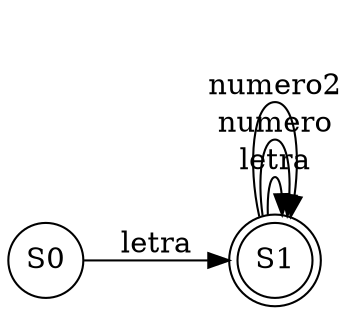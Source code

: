 digraph structs {
rankdir=LR 
{

S0[shape=circle fixedsize=true]
S1[shape=doublecircle fixedsize=true]}
S0 -> S1[label= letra]
S1 -> S1[label= letra]
S1 -> S1[label= numero]
S1 -> S1[label= numero2]
 }